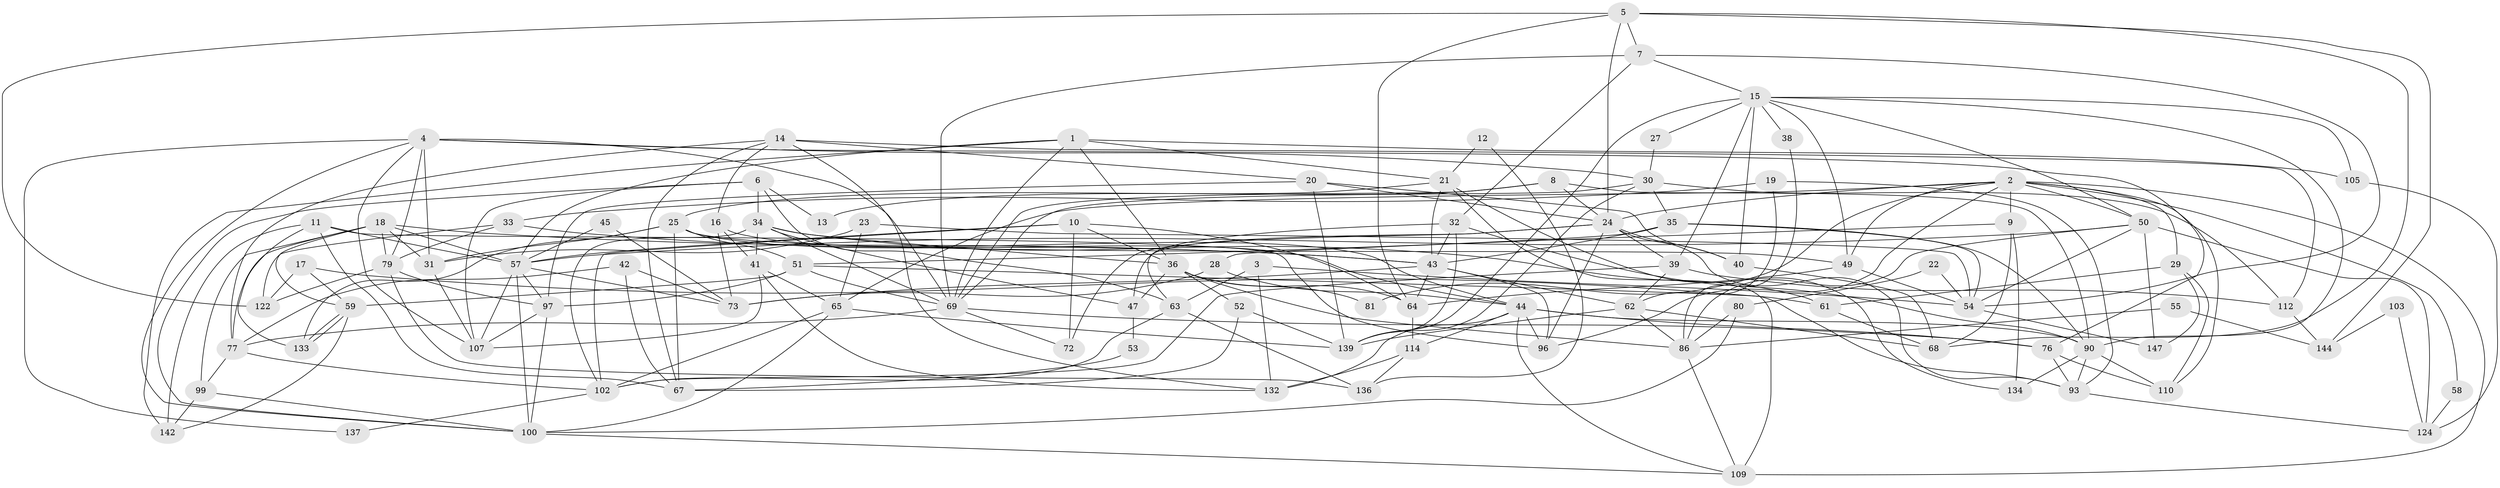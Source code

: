 // original degree distribution, {4: 0.2585034013605442, 6: 0.10884353741496598, 3: 0.25170068027210885, 5: 0.19047619047619047, 2: 0.14965986394557823, 7: 0.027210884353741496, 8: 0.006802721088435374, 9: 0.006802721088435374}
// Generated by graph-tools (version 1.1) at 2025/11/02/27/25 16:11:21]
// undirected, 95 vertices, 239 edges
graph export_dot {
graph [start="1"]
  node [color=gray90,style=filled];
  1 [super="+121"];
  2 [super="+98"];
  3 [super="+113"];
  4 [super="+95"];
  5 [super="+46"];
  6;
  7 [super="+104"];
  8;
  9;
  10 [super="+75"];
  11 [super="+140"];
  12;
  13;
  14 [super="+48"];
  15 [super="+94"];
  16 [super="+146"];
  17;
  18 [super="+37"];
  19;
  20 [super="+131"];
  21 [super="+71"];
  22;
  23;
  24 [super="+123"];
  25 [super="+26"];
  27;
  28;
  29 [super="+117"];
  30 [super="+115"];
  31;
  32 [super="+56"];
  33 [super="+85"];
  34 [super="+60"];
  35 [super="+78"];
  36 [super="+70"];
  38;
  39;
  40 [super="+66"];
  41 [super="+145"];
  42;
  43 [super="+82"];
  44 [super="+129"];
  45;
  47;
  49;
  50 [super="+87"];
  51 [super="+74"];
  52;
  53;
  54 [super="+92"];
  55;
  57 [super="+126"];
  58;
  59;
  61;
  62 [super="+83"];
  63 [super="+84"];
  64 [super="+141"];
  65 [super="+125"];
  67 [super="+89"];
  68 [super="+91"];
  69 [super="+88"];
  72;
  73 [super="+119"];
  76 [super="+120"];
  77 [super="+116"];
  79 [super="+127"];
  80;
  81;
  86 [super="+101"];
  90 [super="+111"];
  93 [super="+118"];
  96 [super="+128"];
  97 [super="+106"];
  99;
  100 [super="+130"];
  102 [super="+143"];
  103;
  105;
  107 [super="+108"];
  109;
  110;
  112;
  114;
  122 [super="+135"];
  124;
  132 [super="+138"];
  133;
  134;
  136;
  137;
  139;
  142;
  144;
  147;
  1 -- 142;
  1 -- 21;
  1 -- 57;
  1 -- 36;
  1 -- 69;
  1 -- 105;
  2 -- 110;
  2 -- 58;
  2 -- 81;
  2 -- 50;
  2 -- 29;
  2 -- 96;
  2 -- 49;
  2 -- 109;
  2 -- 24;
  2 -- 9;
  2 -- 65;
  3 -- 54;
  3 -- 132;
  3 -- 63;
  4 -- 137;
  4 -- 100;
  4 -- 31;
  4 -- 76;
  4 -- 107;
  4 -- 79;
  4 -- 69;
  4 -- 30;
  5 -- 68;
  5 -- 64;
  5 -- 144;
  5 -- 24;
  5 -- 7;
  5 -- 122;
  6 -- 13;
  6 -- 34;
  6 -- 107;
  6 -- 100;
  6 -- 63;
  7 -- 15;
  7 -- 69;
  7 -- 32;
  7 -- 54;
  8 -- 90;
  8 -- 13;
  8 -- 24;
  8 -- 69;
  9 -- 28;
  9 -- 68;
  9 -- 134;
  10 -- 36;
  10 -- 72;
  10 -- 57;
  10 -- 64;
  10 -- 102;
  11 -- 142;
  11 -- 67;
  11 -- 57;
  11 -- 96;
  11 -- 133;
  12 -- 136;
  12 -- 21;
  14 -- 112;
  14 -- 16;
  14 -- 67;
  14 -- 132;
  14 -- 20;
  14 -- 77;
  15 -- 49;
  15 -- 38;
  15 -- 39;
  15 -- 40;
  15 -- 105;
  15 -- 139;
  15 -- 50;
  15 -- 27;
  15 -- 90;
  16 -- 73;
  16 -- 41;
  16 -- 44;
  17 -- 122;
  17 -- 59;
  17 -- 61;
  18 -- 59;
  18 -- 79 [weight=2];
  18 -- 57;
  18 -- 99;
  18 -- 43;
  18 -- 77;
  18 -- 31;
  19 -- 62;
  19 -- 33;
  19 -- 93;
  20 -- 139;
  20 -- 40;
  20 -- 24;
  20 -- 97;
  21 -- 43;
  21 -- 25;
  21 -- 109;
  21 -- 134;
  22 -- 80;
  22 -- 54;
  23 -- 54;
  23 -- 31;
  23 -- 65;
  24 -- 39;
  24 -- 40;
  24 -- 72;
  24 -- 93;
  24 -- 47;
  24 -- 96;
  25 -- 49;
  25 -- 51;
  25 -- 133;
  25 -- 44;
  25 -- 31;
  25 -- 67;
  27 -- 30;
  28 -- 73;
  28 -- 44;
  29 -- 61;
  29 -- 147;
  29 -- 110;
  30 -- 35;
  30 -- 112;
  30 -- 69;
  30 -- 139;
  31 -- 107;
  32 -- 139;
  32 -- 43;
  32 -- 63;
  32 -- 90;
  33 -- 79;
  33 -- 43;
  33 -- 122;
  34 -- 47;
  34 -- 102;
  34 -- 61;
  34 -- 69;
  34 -- 36;
  34 -- 41;
  35 -- 90;
  35 -- 54;
  35 -- 51;
  35 -- 43;
  36 -- 52;
  36 -- 86 [weight=2];
  36 -- 64;
  36 -- 81;
  36 -- 47;
  38 -- 86;
  39 -- 112;
  39 -- 62;
  39 -- 102;
  40 -- 68;
  41 -- 107;
  41 -- 132;
  41 -- 65;
  42 -- 67;
  42 -- 73;
  42 -- 77;
  43 -- 64;
  43 -- 96;
  43 -- 62;
  43 -- 73;
  44 -- 90;
  44 -- 76;
  44 -- 132;
  44 -- 96;
  44 -- 114;
  44 -- 109;
  45 -- 73;
  45 -- 57;
  47 -- 53;
  49 -- 54;
  49 -- 64;
  50 -- 86;
  50 -- 147;
  50 -- 57;
  50 -- 124;
  50 -- 54;
  51 -- 69;
  51 -- 59;
  51 -- 93;
  51 -- 97;
  52 -- 67;
  52 -- 139;
  53 -- 67;
  54 -- 147;
  55 -- 86;
  55 -- 144;
  57 -- 97;
  57 -- 73 [weight=2];
  57 -- 107;
  57 -- 100;
  58 -- 124;
  59 -- 133;
  59 -- 133;
  59 -- 142;
  61 -- 68;
  62 -- 139;
  62 -- 86;
  62 -- 68;
  63 -- 136;
  63 -- 102;
  64 -- 114;
  65 -- 100;
  65 -- 102;
  65 -- 139;
  69 -- 77;
  69 -- 72;
  69 -- 76;
  76 -- 110;
  76 -- 93;
  77 -- 99;
  77 -- 102;
  79 -- 122;
  79 -- 136;
  79 -- 97;
  80 -- 86;
  80 -- 100;
  86 -- 109;
  90 -- 110;
  90 -- 134;
  90 -- 93;
  93 -- 124;
  97 -- 107;
  97 -- 100;
  99 -- 142;
  99 -- 100;
  100 -- 109;
  102 -- 137;
  103 -- 124;
  103 -- 144;
  105 -- 124;
  112 -- 144;
  114 -- 132;
  114 -- 136;
}
